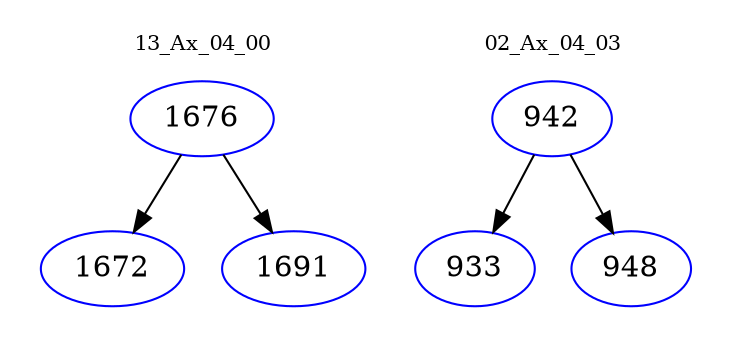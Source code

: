 digraph{
subgraph cluster_0 {
color = white
label = "13_Ax_04_00";
fontsize=10;
T0_1676 [label="1676", color="blue"]
T0_1676 -> T0_1672 [color="black"]
T0_1672 [label="1672", color="blue"]
T0_1676 -> T0_1691 [color="black"]
T0_1691 [label="1691", color="blue"]
}
subgraph cluster_1 {
color = white
label = "02_Ax_04_03";
fontsize=10;
T1_942 [label="942", color="blue"]
T1_942 -> T1_933 [color="black"]
T1_933 [label="933", color="blue"]
T1_942 -> T1_948 [color="black"]
T1_948 [label="948", color="blue"]
}
}
